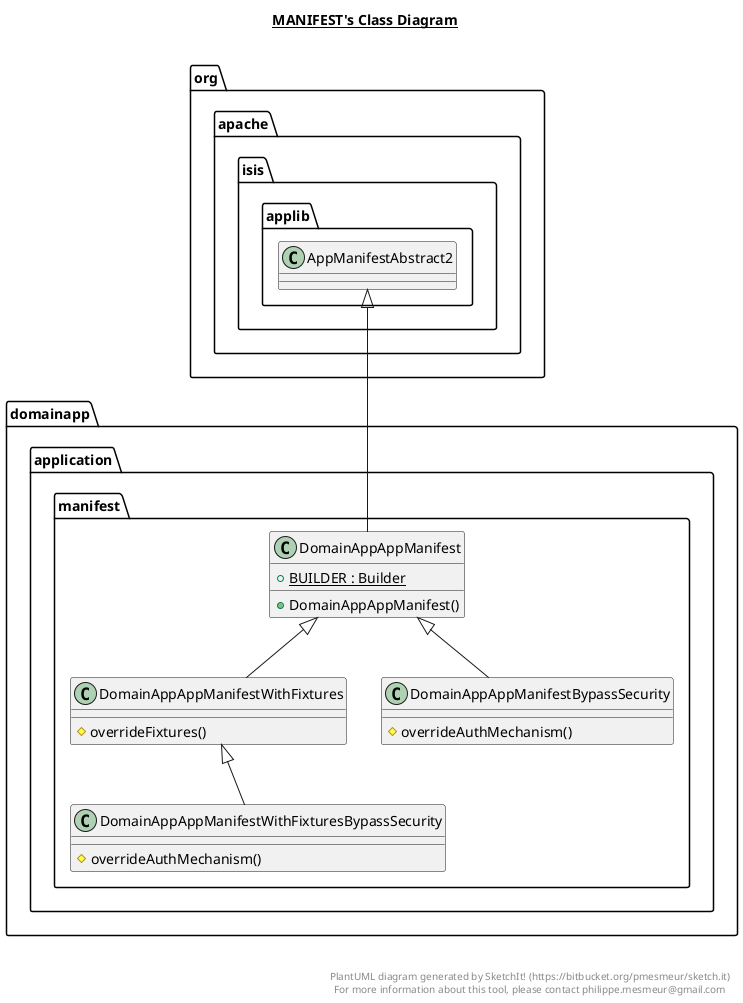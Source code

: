 @startuml

title __MANIFEST's Class Diagram__\n

  namespace domainapp.application {
    namespace manifest {
      class domainapp.application.manifest.DomainAppAppManifest {
          {static} + BUILDER : Builder
          + DomainAppAppManifest()
      }
    }
  }
  

  namespace domainapp.application {
    namespace manifest {
      class domainapp.application.manifest.DomainAppAppManifestBypassSecurity {
          # overrideAuthMechanism()
      }
    }
  }
  

  namespace domainapp.application {
    namespace manifest {
      class domainapp.application.manifest.DomainAppAppManifestWithFixtures {
          # overrideFixtures()
      }
    }
  }
  

  namespace domainapp.application {
    namespace manifest {
      class domainapp.application.manifest.DomainAppAppManifestWithFixturesBypassSecurity {
          # overrideAuthMechanism()
      }
    }
  }
  

  domainapp.application.manifest.DomainAppAppManifest -up-|> org.apache.isis.applib.AppManifestAbstract2
  domainapp.application.manifest.DomainAppAppManifestBypassSecurity -up-|> domainapp.application.manifest.DomainAppAppManifest
  domainapp.application.manifest.DomainAppAppManifestWithFixtures -up-|> domainapp.application.manifest.DomainAppAppManifest
  domainapp.application.manifest.DomainAppAppManifestWithFixturesBypassSecurity -up-|> domainapp.application.manifest.DomainAppAppManifestWithFixtures


right footer


PlantUML diagram generated by SketchIt! (https://bitbucket.org/pmesmeur/sketch.it)
For more information about this tool, please contact philippe.mesmeur@gmail.com
endfooter

@enduml
